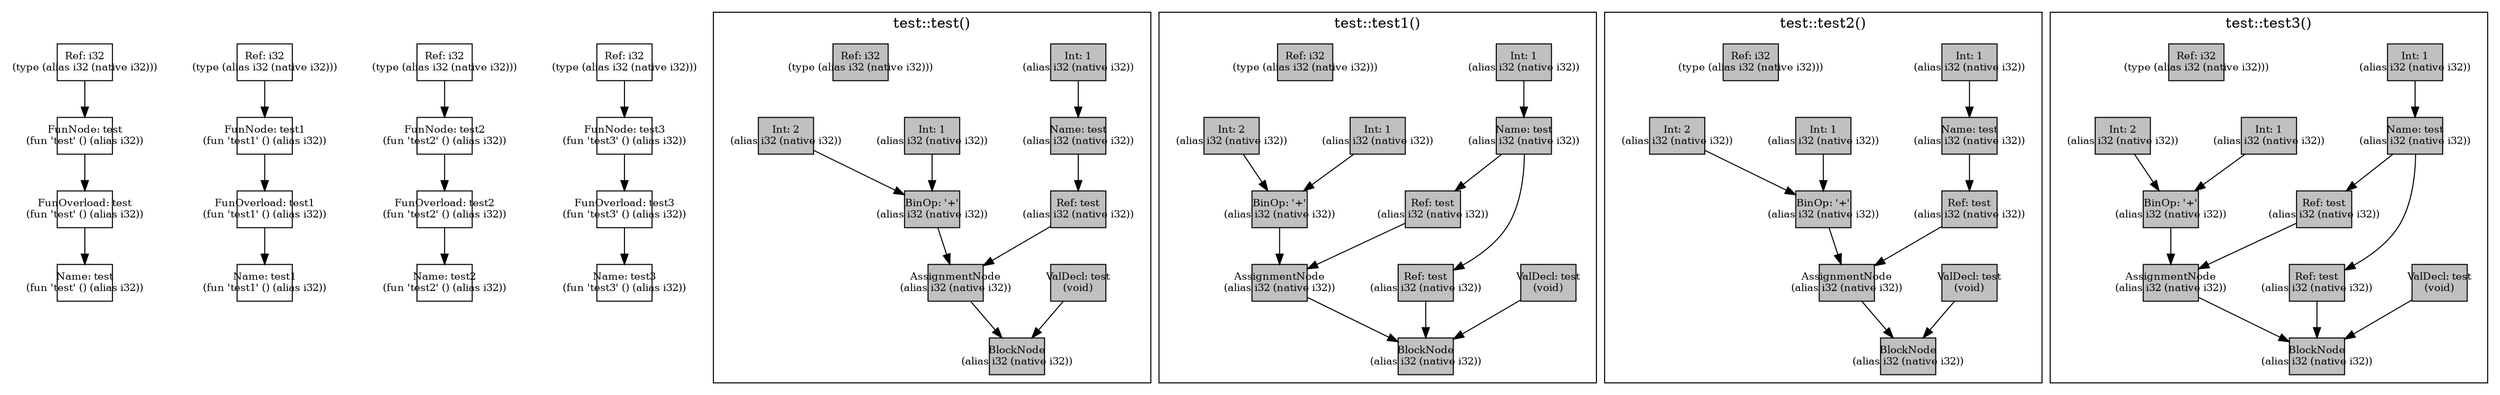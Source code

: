 digraph Document {
  node [shape=box,fixedsize=shape fontsize=10]
  1 [label="FunOverload: test\n(fun 'test' () (alias i32))", fillcolor=grey];
  2 [label="FunNode: test\n(fun 'test' () (alias i32))", fillcolor=grey];
  3 [label="Ref: i32\n(type (alias i32 (native i32)))", fillcolor=grey];
  4 [label="Name: test\n(fun 'test' () (alias i32))", fillcolor=grey];
  5 [label="FunOverload: test1\n(fun 'test1' () (alias i32))", fillcolor=grey];
  6 [label="FunNode: test1\n(fun 'test1' () (alias i32))", fillcolor=grey];
  7 [label="Ref: i32\n(type (alias i32 (native i32)))", fillcolor=grey];
  8 [label="Name: test1\n(fun 'test1' () (alias i32))", fillcolor=grey];
  9 [label="FunOverload: test2\n(fun 'test2' () (alias i32))", fillcolor=grey];
  10 [label="FunNode: test2\n(fun 'test2' () (alias i32))", fillcolor=grey];
  11 [label="Ref: i32\n(type (alias i32 (native i32)))", fillcolor=grey];
  12 [label="Name: test2\n(fun 'test2' () (alias i32))", fillcolor=grey];
  13 [label="FunOverload: test3\n(fun 'test3' () (alias i32))", fillcolor=grey];
  14 [label="FunNode: test3\n(fun 'test3' () (alias i32))", fillcolor=grey];
  15 [label="Ref: i32\n(type (alias i32 (native i32)))", fillcolor=grey];
  16 [label="Name: test3\n(fun 'test3' () (alias i32))", fillcolor=grey];
  subgraph cluster0 {
    node [style=filled, fillcolor=grey];
    17 [label="BlockNode\n(alias i32 (native i32))", fillcolor=grey];
    18 [label="ValDecl: test\n(void)", fillcolor=grey];
    19 [label="Name: test\n(alias i32 (native i32))", fillcolor=grey];
    20 [label="Int: 1\n(alias i32 (native i32))", fillcolor=grey];
    21 [label="AssignmentNode\n(alias i32 (native i32))", fillcolor=grey];
    22 [label="Ref: test\n(alias i32 (native i32))", fillcolor=grey];
    23 [label="BinOp: '+'\n(alias i32 (native i32))", fillcolor=grey];
    24 [label="Int: 1\n(alias i32 (native i32))", fillcolor=grey];
    25 [label="Int: 2\n(alias i32 (native i32))", fillcolor=grey];
    26 [label="Ref: i32\n(type (alias i32 (native i32)))", fillcolor=grey];
    18 -> 17[taillabel="" labeldistance="1" fontname="times  italic" fontsize = 10 color="black" ];
    19 -> 22[taillabel="" labeldistance="1" fontname="times  italic" fontsize = 10 color="black" ];
    20 -> 19[taillabel="" labeldistance="1" fontname="times  italic" fontsize = 10 color="black" ];
    21 -> 17[taillabel="" labeldistance="1" fontname="times  italic" fontsize = 10 color="black" ];
    22 -> 21[taillabel="" labeldistance="1" fontname="times  italic" fontsize = 10 color="black" ];
    23 -> 21[taillabel="" labeldistance="1" fontname="times  italic" fontsize = 10 color="black" ];
    24 -> 23[taillabel="" labeldistance="1" fontname="times  italic" fontsize = 10 color="black" ];
    25 -> 23[taillabel="" labeldistance="1" fontname="times  italic" fontsize = 10 color="black" ];
  label = "test::test()";
}
  subgraph cluster1 {
    node [style=filled, fillcolor=grey];
    27 [label="BlockNode\n(alias i32 (native i32))", fillcolor=grey];
    28 [label="ValDecl: test\n(void)", fillcolor=grey];
    29 [label="Name: test\n(alias i32 (native i32))", fillcolor=grey];
    30 [label="Int: 1\n(alias i32 (native i32))", fillcolor=grey];
    31 [label="AssignmentNode\n(alias i32 (native i32))", fillcolor=grey];
    32 [label="Ref: test\n(alias i32 (native i32))", fillcolor=grey];
    33 [label="BinOp: '+'\n(alias i32 (native i32))", fillcolor=grey];
    34 [label="Int: 1\n(alias i32 (native i32))", fillcolor=grey];
    35 [label="Int: 2\n(alias i32 (native i32))", fillcolor=grey];
    36 [label="Ref: test\n(alias i32 (native i32))", fillcolor=grey];
    37 [label="Ref: i32\n(type (alias i32 (native i32)))", fillcolor=grey];
    28 -> 27[taillabel="" labeldistance="1" fontname="times  italic" fontsize = 10 color="black" ];
    29 -> 32[taillabel="" labeldistance="1" fontname="times  italic" fontsize = 10 color="black" ];
    29 -> 36[taillabel="" labeldistance="1" fontname="times  italic" fontsize = 10 color="black" ];
    30 -> 29[taillabel="" labeldistance="1" fontname="times  italic" fontsize = 10 color="black" ];
    31 -> 27[taillabel="" labeldistance="1" fontname="times  italic" fontsize = 10 color="black" ];
    32 -> 31[taillabel="" labeldistance="1" fontname="times  italic" fontsize = 10 color="black" ];
    33 -> 31[taillabel="" labeldistance="1" fontname="times  italic" fontsize = 10 color="black" ];
    34 -> 33[taillabel="" labeldistance="1" fontname="times  italic" fontsize = 10 color="black" ];
    35 -> 33[taillabel="" labeldistance="1" fontname="times  italic" fontsize = 10 color="black" ];
    36 -> 27[taillabel="" labeldistance="1" fontname="times  italic" fontsize = 10 color="black" ];
  label = "test::test1()";
}
  subgraph cluster2 {
    node [style=filled, fillcolor=grey];
    38 [label="BlockNode\n(alias i32 (native i32))", fillcolor=grey];
    39 [label="ValDecl: test\n(void)", fillcolor=grey];
    40 [label="Name: test\n(alias i32 (native i32))", fillcolor=grey];
    41 [label="Int: 1\n(alias i32 (native i32))", fillcolor=grey];
    42 [label="AssignmentNode\n(alias i32 (native i32))", fillcolor=grey];
    43 [label="Ref: test\n(alias i32 (native i32))", fillcolor=grey];
    44 [label="BinOp: '+'\n(alias i32 (native i32))", fillcolor=grey];
    45 [label="Int: 1\n(alias i32 (native i32))", fillcolor=grey];
    46 [label="Int: 2\n(alias i32 (native i32))", fillcolor=grey];
    47 [label="Ref: i32\n(type (alias i32 (native i32)))", fillcolor=grey];
    39 -> 38[taillabel="" labeldistance="1" fontname="times  italic" fontsize = 10 color="black" ];
    40 -> 43[taillabel="" labeldistance="1" fontname="times  italic" fontsize = 10 color="black" ];
    41 -> 40[taillabel="" labeldistance="1" fontname="times  italic" fontsize = 10 color="black" ];
    42 -> 38[taillabel="" labeldistance="1" fontname="times  italic" fontsize = 10 color="black" ];
    43 -> 42[taillabel="" labeldistance="1" fontname="times  italic" fontsize = 10 color="black" ];
    44 -> 42[taillabel="" labeldistance="1" fontname="times  italic" fontsize = 10 color="black" ];
    45 -> 44[taillabel="" labeldistance="1" fontname="times  italic" fontsize = 10 color="black" ];
    46 -> 44[taillabel="" labeldistance="1" fontname="times  italic" fontsize = 10 color="black" ];
  label = "test::test2()";
}
  subgraph cluster3 {
    node [style=filled, fillcolor=grey];
    48 [label="BlockNode\n(alias i32 (native i32))", fillcolor=grey];
    49 [label="ValDecl: test\n(void)", fillcolor=grey];
    50 [label="Name: test\n(alias i32 (native i32))", fillcolor=grey];
    51 [label="Int: 1\n(alias i32 (native i32))", fillcolor=grey];
    52 [label="AssignmentNode\n(alias i32 (native i32))", fillcolor=grey];
    53 [label="Ref: test\n(alias i32 (native i32))", fillcolor=grey];
    54 [label="BinOp: '+'\n(alias i32 (native i32))", fillcolor=grey];
    55 [label="Int: 1\n(alias i32 (native i32))", fillcolor=grey];
    56 [label="Int: 2\n(alias i32 (native i32))", fillcolor=grey];
    57 [label="Ref: test\n(alias i32 (native i32))", fillcolor=grey];
    58 [label="Ref: i32\n(type (alias i32 (native i32)))", fillcolor=grey];
    49 -> 48[taillabel="" labeldistance="1" fontname="times  italic" fontsize = 10 color="black" ];
    50 -> 53[taillabel="" labeldistance="1" fontname="times  italic" fontsize = 10 color="black" ];
    50 -> 57[taillabel="" labeldistance="1" fontname="times  italic" fontsize = 10 color="black" ];
    51 -> 50[taillabel="" labeldistance="1" fontname="times  italic" fontsize = 10 color="black" ];
    52 -> 48[taillabel="" labeldistance="1" fontname="times  italic" fontsize = 10 color="black" ];
    53 -> 52[taillabel="" labeldistance="1" fontname="times  italic" fontsize = 10 color="black" ];
    54 -> 52[taillabel="" labeldistance="1" fontname="times  italic" fontsize = 10 color="black" ];
    55 -> 54[taillabel="" labeldistance="1" fontname="times  italic" fontsize = 10 color="black" ];
    56 -> 54[taillabel="" labeldistance="1" fontname="times  italic" fontsize = 10 color="black" ];
    57 -> 48[taillabel="" labeldistance="1" fontname="times  italic" fontsize = 10 color="black" ];
  label = "test::test3()";
}
  1 -> 4[taillabel="" labeldistance="1" fontname="times  italic" fontsize = 10 color="black" ];
  2 -> 1[taillabel="" labeldistance="1" fontname="times  italic" fontsize = 10 color="black" ];
  3 -> 2[taillabel="" labeldistance="1" fontname="times  italic" fontsize = 10 color="black" ];
  5 -> 8[taillabel="" labeldistance="1" fontname="times  italic" fontsize = 10 color="black" ];
  6 -> 5[taillabel="" labeldistance="1" fontname="times  italic" fontsize = 10 color="black" ];
  7 -> 6[taillabel="" labeldistance="1" fontname="times  italic" fontsize = 10 color="black" ];
  9 -> 12[taillabel="" labeldistance="1" fontname="times  italic" fontsize = 10 color="black" ];
  10 -> 9[taillabel="" labeldistance="1" fontname="times  italic" fontsize = 10 color="black" ];
  11 -> 10[taillabel="" labeldistance="1" fontname="times  italic" fontsize = 10 color="black" ];
  13 -> 16[taillabel="" labeldistance="1" fontname="times  italic" fontsize = 10 color="black" ];
  14 -> 13[taillabel="" labeldistance="1" fontname="times  italic" fontsize = 10 color="black" ];
  15 -> 14[taillabel="" labeldistance="1" fontname="times  italic" fontsize = 10 color="black" ];
  label="";
}
